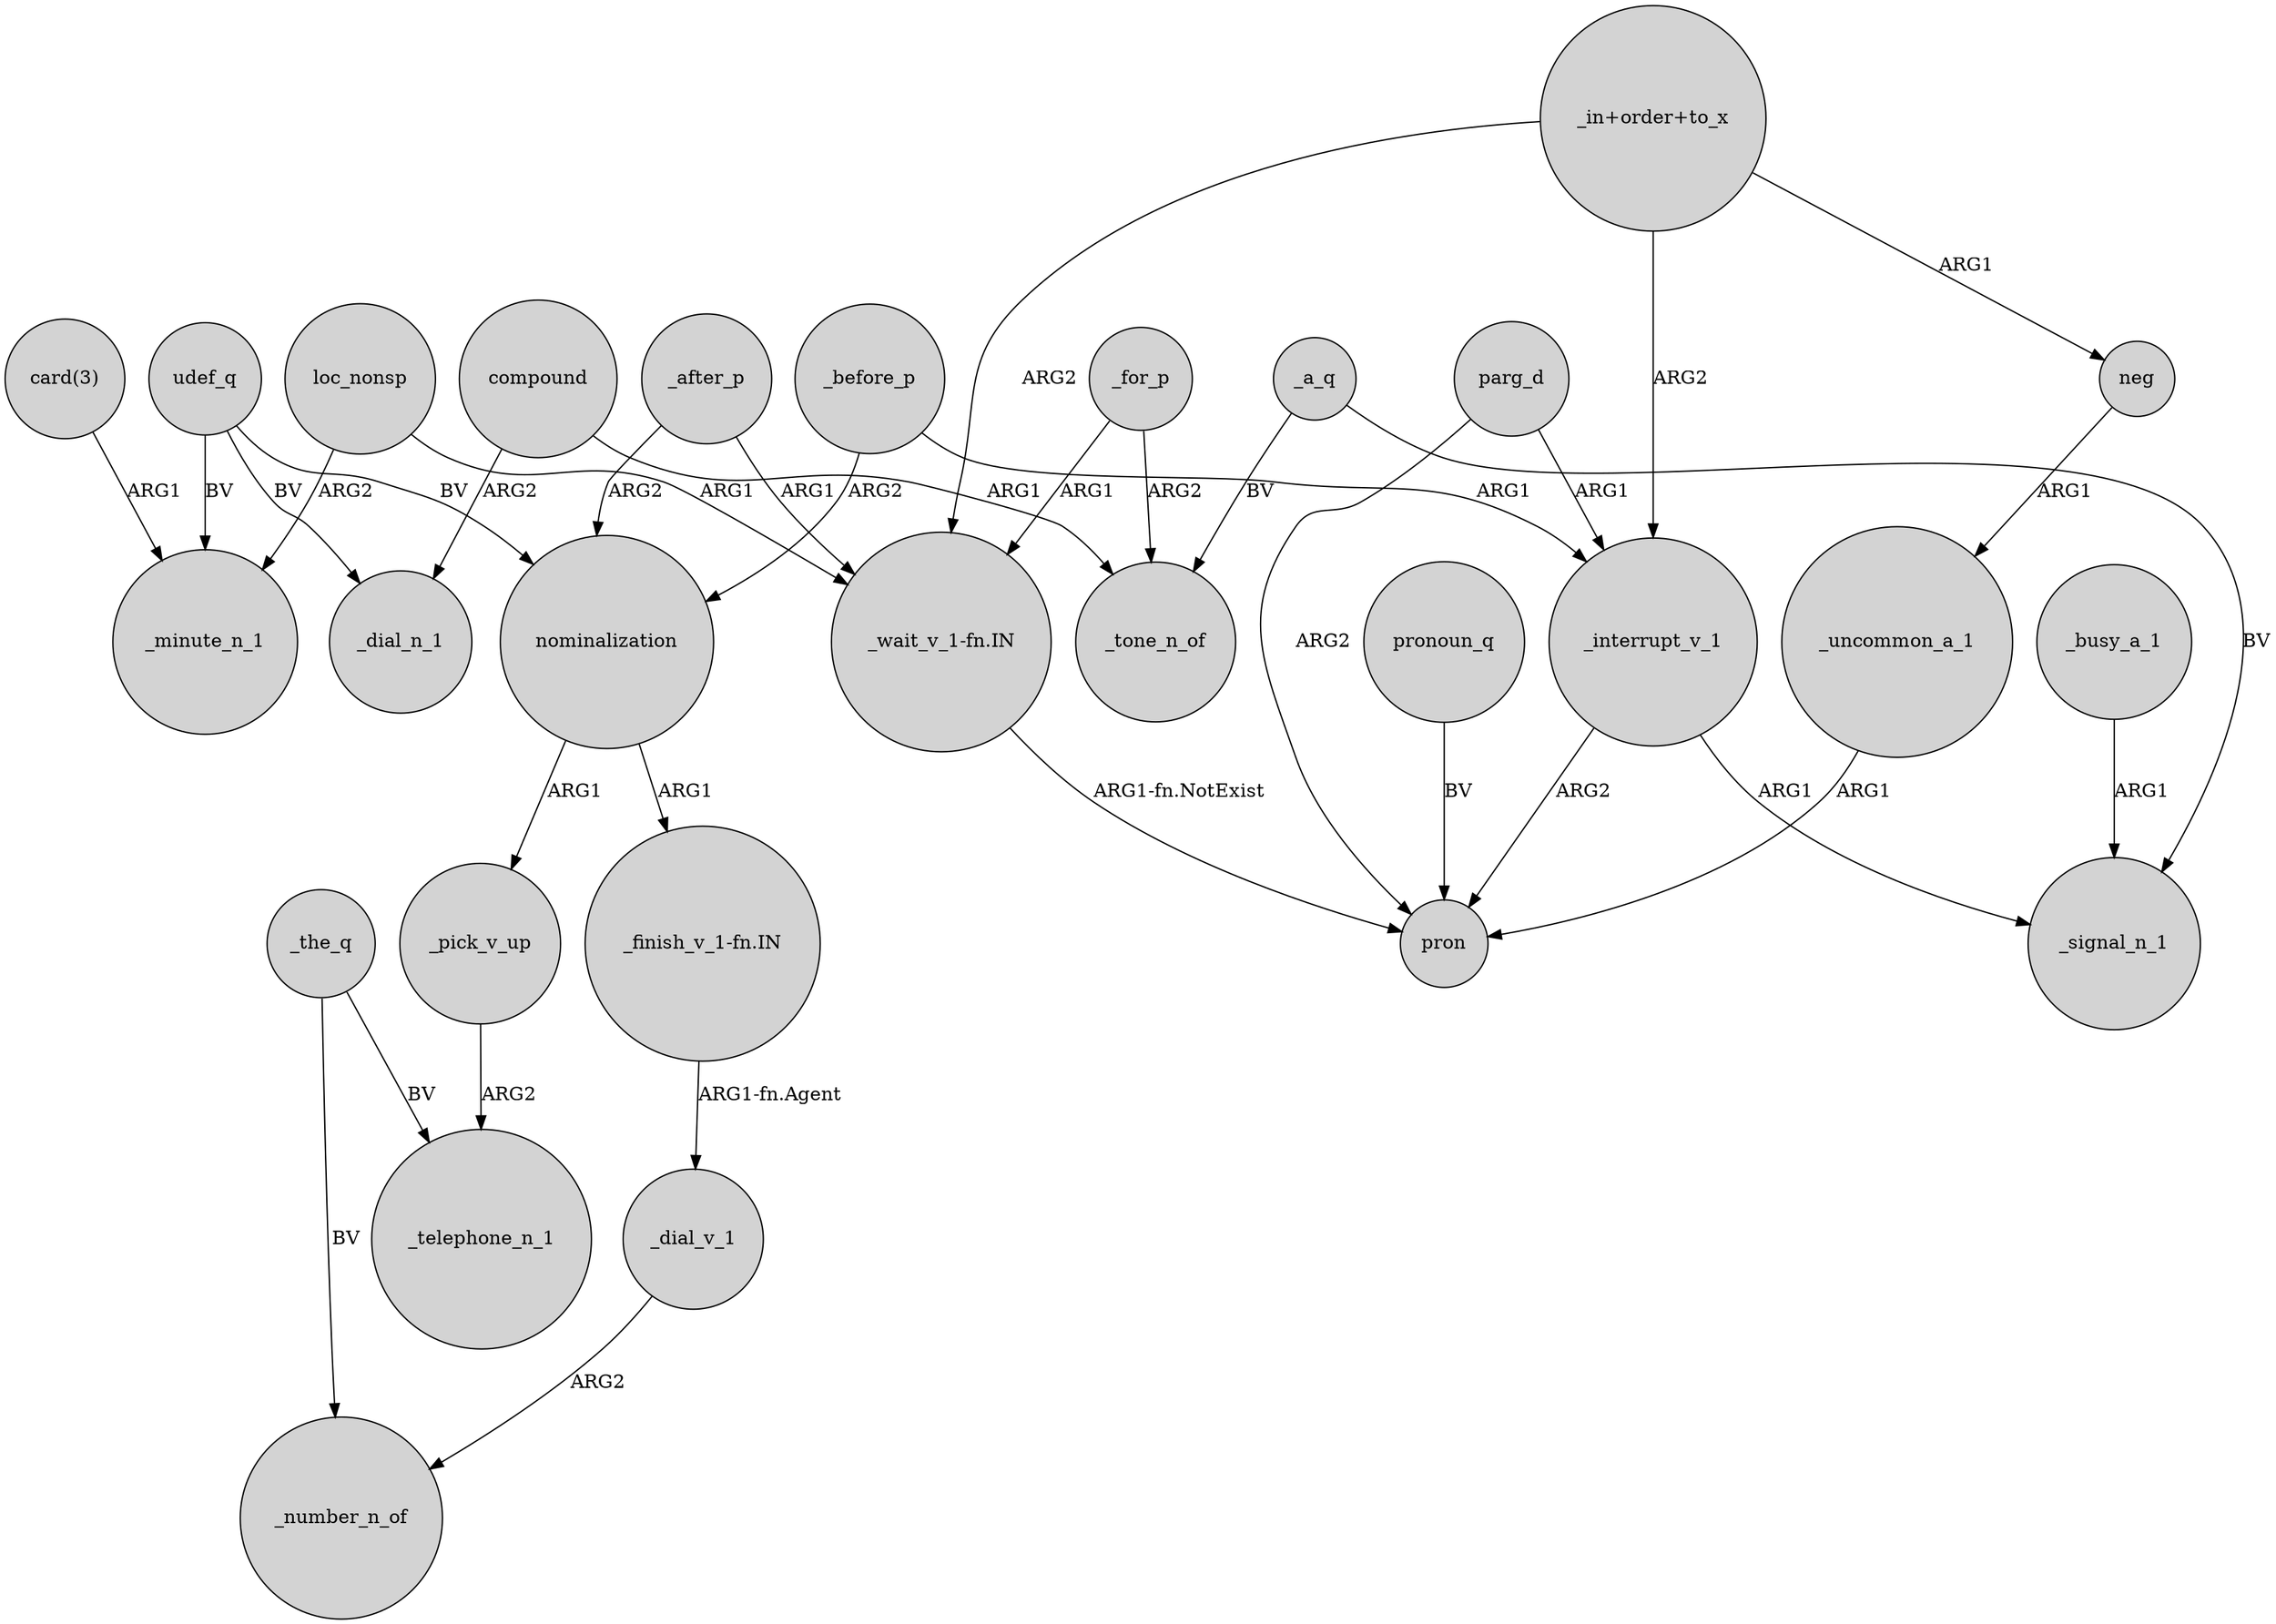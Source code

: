 digraph {
	node [shape=circle style=filled]
	nominalization -> _pick_v_up [label=ARG1]
	_pick_v_up -> _telephone_n_1 [label=ARG2]
	_a_q -> _signal_n_1 [label=BV]
	udef_q -> _dial_n_1 [label=BV]
	_a_q -> _tone_n_of [label=BV]
	"_finish_v_1-fn.IN" -> _dial_v_1 [label="ARG1-fn.Agent"]
	compound -> _tone_n_of [label=ARG1]
	_for_p -> "_wait_v_1-fn.IN" [label=ARG1]
	_the_q -> _number_n_of [label=BV]
	_interrupt_v_1 -> pron [label=ARG2]
	_before_p -> nominalization [label=ARG2]
	loc_nonsp -> _minute_n_1 [label=ARG2]
	_before_p -> _interrupt_v_1 [label=ARG1]
	"_wait_v_1-fn.IN" -> pron [label="ARG1-fn.NotExist"]
	parg_d -> pron [label=ARG2]
	compound -> _dial_n_1 [label=ARG2]
	pronoun_q -> pron [label=BV]
	parg_d -> _interrupt_v_1 [label=ARG1]
	_dial_v_1 -> _number_n_of [label=ARG2]
	"card(3)" -> _minute_n_1 [label=ARG1]
	"_in+order+to_x" -> "_wait_v_1-fn.IN" [label=ARG2]
	"_in+order+to_x" -> neg [label=ARG1]
	_busy_a_1 -> _signal_n_1 [label=ARG1]
	nominalization -> "_finish_v_1-fn.IN" [label=ARG1]
	udef_q -> nominalization [label=BV]
	_the_q -> _telephone_n_1 [label=BV]
	neg -> _uncommon_a_1 [label=ARG1]
	_interrupt_v_1 -> _signal_n_1 [label=ARG1]
	_uncommon_a_1 -> pron [label=ARG1]
	_for_p -> _tone_n_of [label=ARG2]
	_after_p -> "_wait_v_1-fn.IN" [label=ARG1]
	_after_p -> nominalization [label=ARG2]
	loc_nonsp -> "_wait_v_1-fn.IN" [label=ARG1]
	"_in+order+to_x" -> _interrupt_v_1 [label=ARG2]
	udef_q -> _minute_n_1 [label=BV]
}
